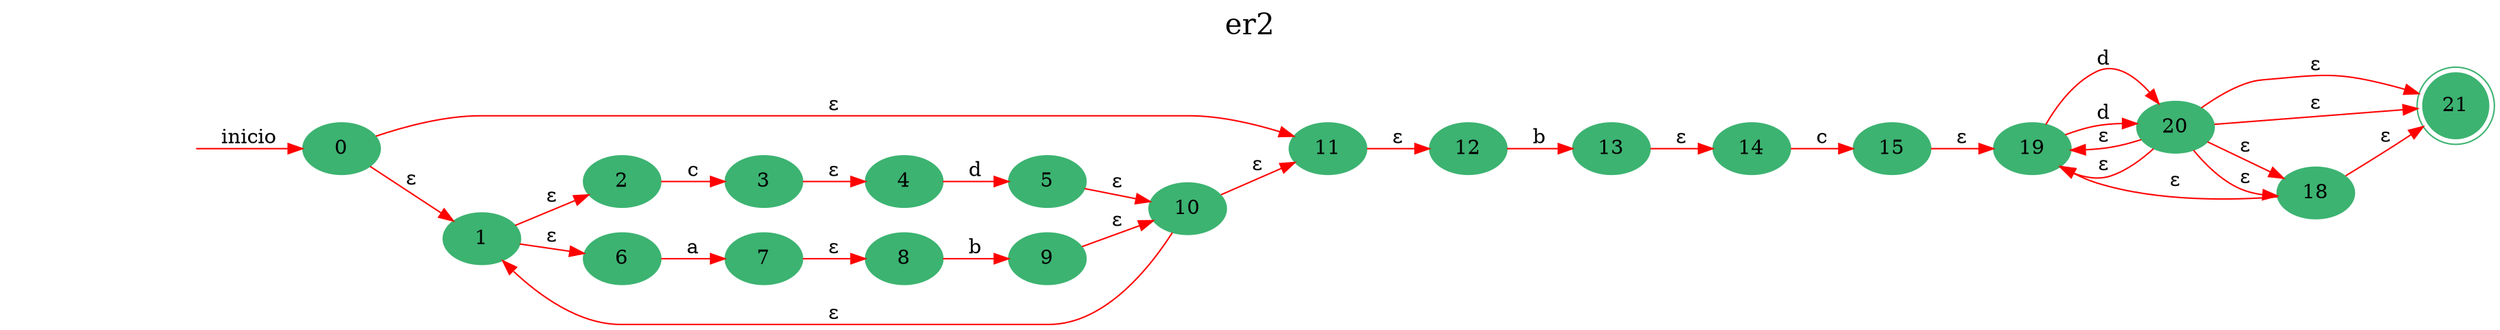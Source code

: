 digraph er2 {
	rankdir=LR;
	graph [label="er2", labelloc=t, fontsize=20]; 
	node [style = filled,color = mediumseagreen]; 0 1 2 3 4 5 6 7 8 9 10 11 12 13 14 15 19 20 18 19 20 21;
	node [shape=circle];
	node [color=midnightblue,fontcolor=white];
	edge [color=red];
	secret_node [style=invis];
	secret_node -> 0 [label="inicio"];
	0 -> 1 [label="ε"];
	0 -> 11 [label="ε"];
	1 -> 6 [label="ε"];
	1 -> 2 [label="ε"];
	2 -> 3 [label="c"];
	3 -> 4 [label="ε"];
	4 -> 5 [label="d"];
	5 -> 10 [label="ε"];
	6 -> 7 [label="a"];
	7 -> 8 [label="ε"];
	8 -> 9 [label="b"];
	9 -> 10 [label="ε"];
	10 -> 1 [label="ε"];
	10 -> 11 [label="ε"];
	11 -> 12 [label="ε"];
	12 -> 13 [label="b"];
	13 -> 14 [label="ε"];
	14 -> 15 [label="c"];
	15 -> 19 [label="ε"];
	19 -> 20 [label="d"];
	20 -> 19 [label="ε"];
	20 -> 21 [label="ε"];
	20 -> 18 [label="ε"];
	18 -> 19 [label="ε"];
	18 -> 21 [label="ε"];
	19 -> 20 [label="d"];
	20 -> 19 [label="ε"];
	20 -> 21 [label="ε"];
	20 -> 18 [label="ε"];
21[shape=doublecircle]}